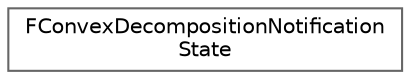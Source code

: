 digraph "Graphical Class Hierarchy"
{
 // INTERACTIVE_SVG=YES
 // LATEX_PDF_SIZE
  bgcolor="transparent";
  edge [fontname=Helvetica,fontsize=10,labelfontname=Helvetica,labelfontsize=10];
  node [fontname=Helvetica,fontsize=10,shape=box,height=0.2,width=0.4];
  rankdir="LR";
  Node0 [id="Node000000",label="FConvexDecompositionNotification\lState",height=0.2,width=0.4,color="grey40", fillcolor="white", style="filled",URL="$dd/d8b/classFConvexDecompositionNotificationState.html",tooltip=" "];
}
